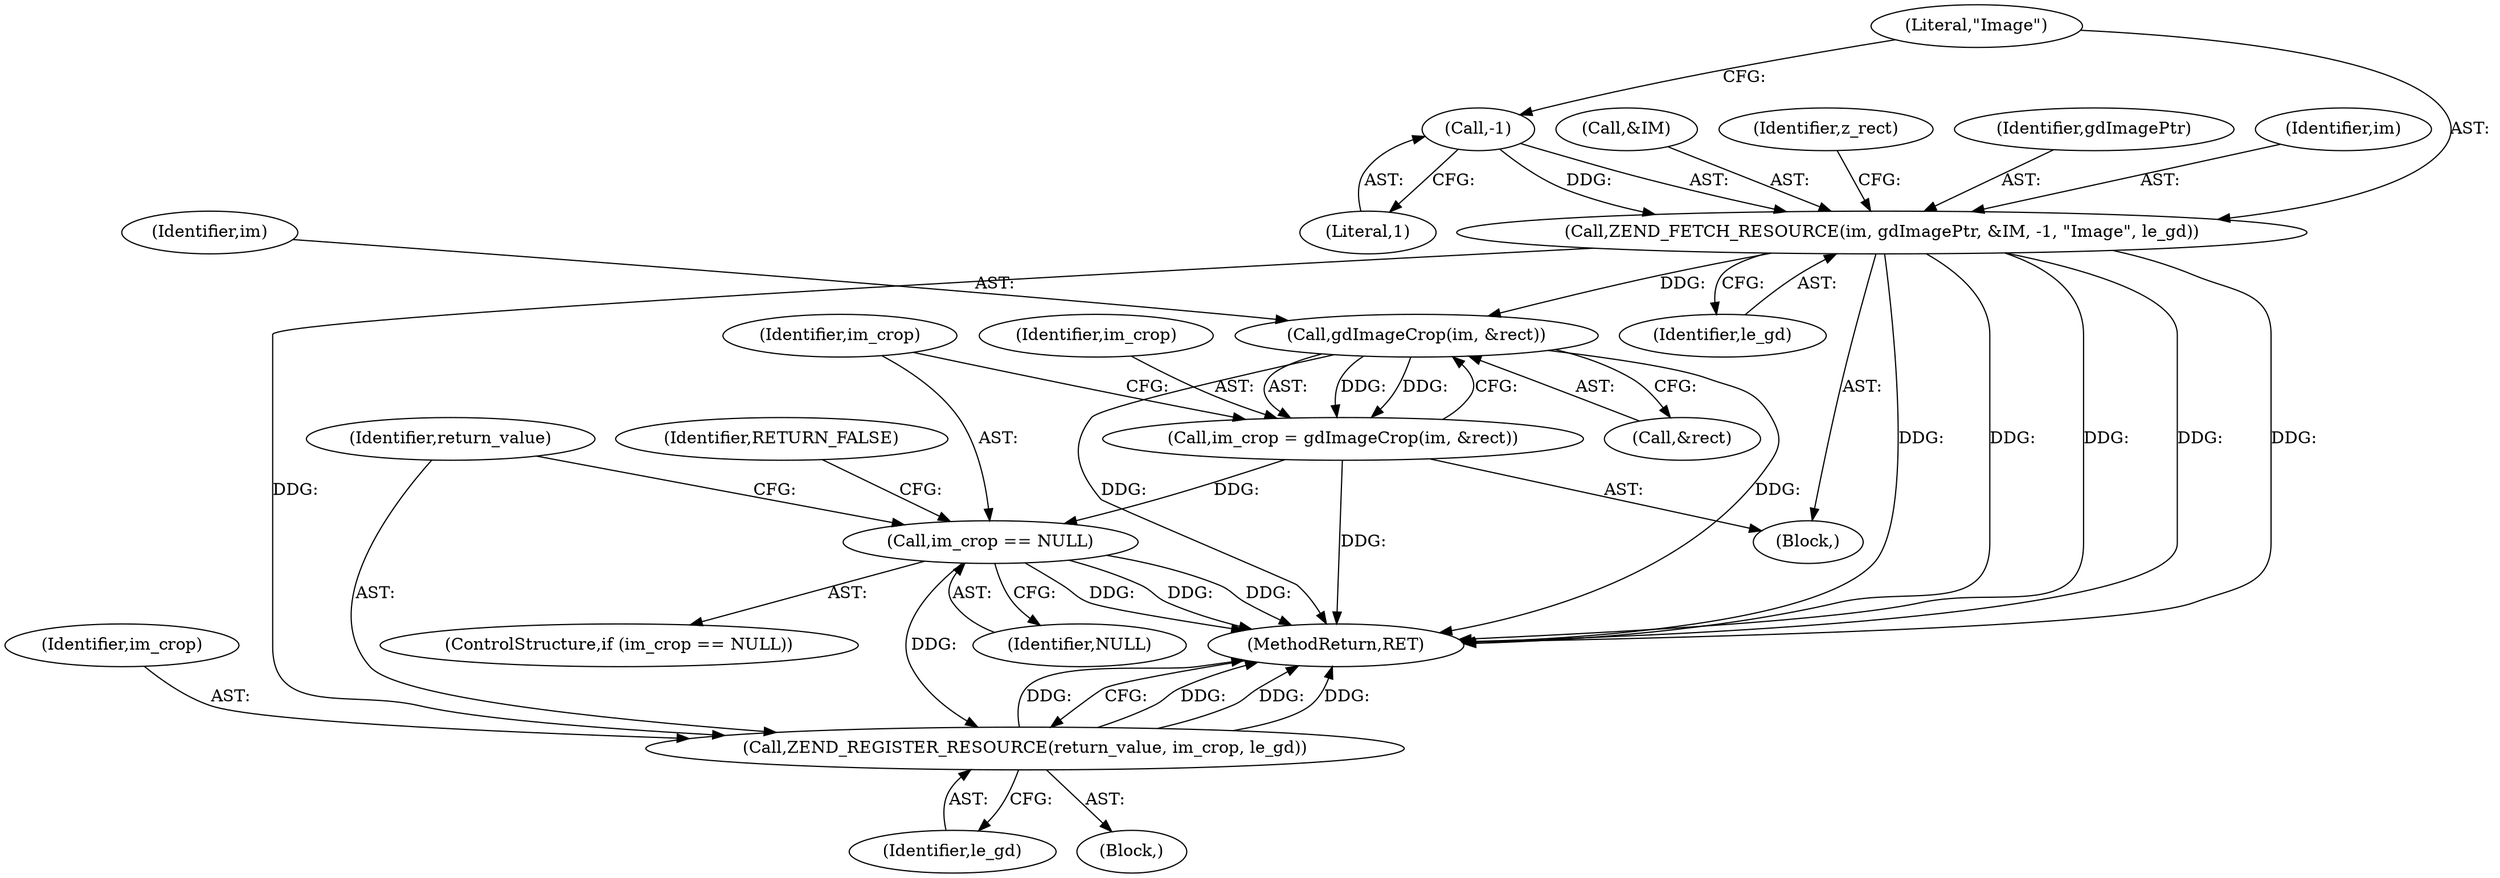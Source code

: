 digraph "0_php-src_2938329ce19cb8c4197dec146c3ec887c6f61d01_1@pointer" {
"1000111" [label="(Call,ZEND_FETCH_RESOURCE(im, gdImagePtr, &IM, -1, \"Image\", le_gd))"];
"1000116" [label="(Call,-1)"];
"1000318" [label="(Call,gdImageCrop(im, &rect))"];
"1000316" [label="(Call,im_crop = gdImageCrop(im, &rect))"];
"1000323" [label="(Call,im_crop == NULL)"];
"1000330" [label="(Call,ZEND_REGISTER_RESOURCE(return_value, im_crop, le_gd))"];
"1000324" [label="(Identifier,im_crop)"];
"1000116" [label="(Call,-1)"];
"1000111" [label="(Call,ZEND_FETCH_RESOURCE(im, gdImagePtr, &IM, -1, \"Image\", le_gd))"];
"1000117" [label="(Literal,1)"];
"1000102" [label="(Block,)"];
"1000332" [label="(Identifier,im_crop)"];
"1000114" [label="(Call,&IM)"];
"1000333" [label="(Identifier,le_gd)"];
"1000325" [label="(Identifier,NULL)"];
"1000119" [label="(Identifier,le_gd)"];
"1000124" [label="(Identifier,z_rect)"];
"1000113" [label="(Identifier,gdImagePtr)"];
"1000118" [label="(Literal,\"Image\")"];
"1000319" [label="(Identifier,im)"];
"1000323" [label="(Call,im_crop == NULL)"];
"1000322" [label="(ControlStructure,if (im_crop == NULL))"];
"1000320" [label="(Call,&rect)"];
"1000318" [label="(Call,gdImageCrop(im, &rect))"];
"1000112" [label="(Identifier,im)"];
"1000334" [label="(MethodReturn,RET)"];
"1000317" [label="(Identifier,im_crop)"];
"1000330" [label="(Call,ZEND_REGISTER_RESOURCE(return_value, im_crop, le_gd))"];
"1000316" [label="(Call,im_crop = gdImageCrop(im, &rect))"];
"1000329" [label="(Block,)"];
"1000331" [label="(Identifier,return_value)"];
"1000327" [label="(Identifier,RETURN_FALSE)"];
"1000111" -> "1000102"  [label="AST: "];
"1000111" -> "1000119"  [label="CFG: "];
"1000112" -> "1000111"  [label="AST: "];
"1000113" -> "1000111"  [label="AST: "];
"1000114" -> "1000111"  [label="AST: "];
"1000116" -> "1000111"  [label="AST: "];
"1000118" -> "1000111"  [label="AST: "];
"1000119" -> "1000111"  [label="AST: "];
"1000124" -> "1000111"  [label="CFG: "];
"1000111" -> "1000334"  [label="DDG: "];
"1000111" -> "1000334"  [label="DDG: "];
"1000111" -> "1000334"  [label="DDG: "];
"1000111" -> "1000334"  [label="DDG: "];
"1000111" -> "1000334"  [label="DDG: "];
"1000116" -> "1000111"  [label="DDG: "];
"1000111" -> "1000318"  [label="DDG: "];
"1000111" -> "1000330"  [label="DDG: "];
"1000116" -> "1000117"  [label="CFG: "];
"1000117" -> "1000116"  [label="AST: "];
"1000118" -> "1000116"  [label="CFG: "];
"1000318" -> "1000316"  [label="AST: "];
"1000318" -> "1000320"  [label="CFG: "];
"1000319" -> "1000318"  [label="AST: "];
"1000320" -> "1000318"  [label="AST: "];
"1000316" -> "1000318"  [label="CFG: "];
"1000318" -> "1000334"  [label="DDG: "];
"1000318" -> "1000334"  [label="DDG: "];
"1000318" -> "1000316"  [label="DDG: "];
"1000318" -> "1000316"  [label="DDG: "];
"1000316" -> "1000102"  [label="AST: "];
"1000317" -> "1000316"  [label="AST: "];
"1000324" -> "1000316"  [label="CFG: "];
"1000316" -> "1000334"  [label="DDG: "];
"1000316" -> "1000323"  [label="DDG: "];
"1000323" -> "1000322"  [label="AST: "];
"1000323" -> "1000325"  [label="CFG: "];
"1000324" -> "1000323"  [label="AST: "];
"1000325" -> "1000323"  [label="AST: "];
"1000327" -> "1000323"  [label="CFG: "];
"1000331" -> "1000323"  [label="CFG: "];
"1000323" -> "1000334"  [label="DDG: "];
"1000323" -> "1000334"  [label="DDG: "];
"1000323" -> "1000334"  [label="DDG: "];
"1000323" -> "1000330"  [label="DDG: "];
"1000330" -> "1000329"  [label="AST: "];
"1000330" -> "1000333"  [label="CFG: "];
"1000331" -> "1000330"  [label="AST: "];
"1000332" -> "1000330"  [label="AST: "];
"1000333" -> "1000330"  [label="AST: "];
"1000334" -> "1000330"  [label="CFG: "];
"1000330" -> "1000334"  [label="DDG: "];
"1000330" -> "1000334"  [label="DDG: "];
"1000330" -> "1000334"  [label="DDG: "];
"1000330" -> "1000334"  [label="DDG: "];
}

